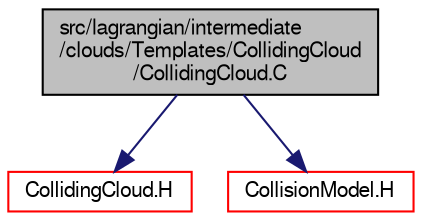 digraph "src/lagrangian/intermediate/clouds/Templates/CollidingCloud/CollidingCloud.C"
{
  bgcolor="transparent";
  edge [fontname="FreeSans",fontsize="10",labelfontname="FreeSans",labelfontsize="10"];
  node [fontname="FreeSans",fontsize="10",shape=record];
  Node0 [label="src/lagrangian/intermediate\l/clouds/Templates/CollidingCloud\l/CollidingCloud.C",height=0.2,width=0.4,color="black", fillcolor="grey75", style="filled", fontcolor="black"];
  Node0 -> Node1 [color="midnightblue",fontsize="10",style="solid",fontname="FreeSans"];
  Node1 [label="CollidingCloud.H",height=0.2,width=0.4,color="red",URL="$a05183.html"];
  Node0 -> Node360 [color="midnightblue",fontsize="10",style="solid",fontname="FreeSans"];
  Node360 [label="CollisionModel.H",height=0.2,width=0.4,color="red",URL="$a05627.html"];
}
